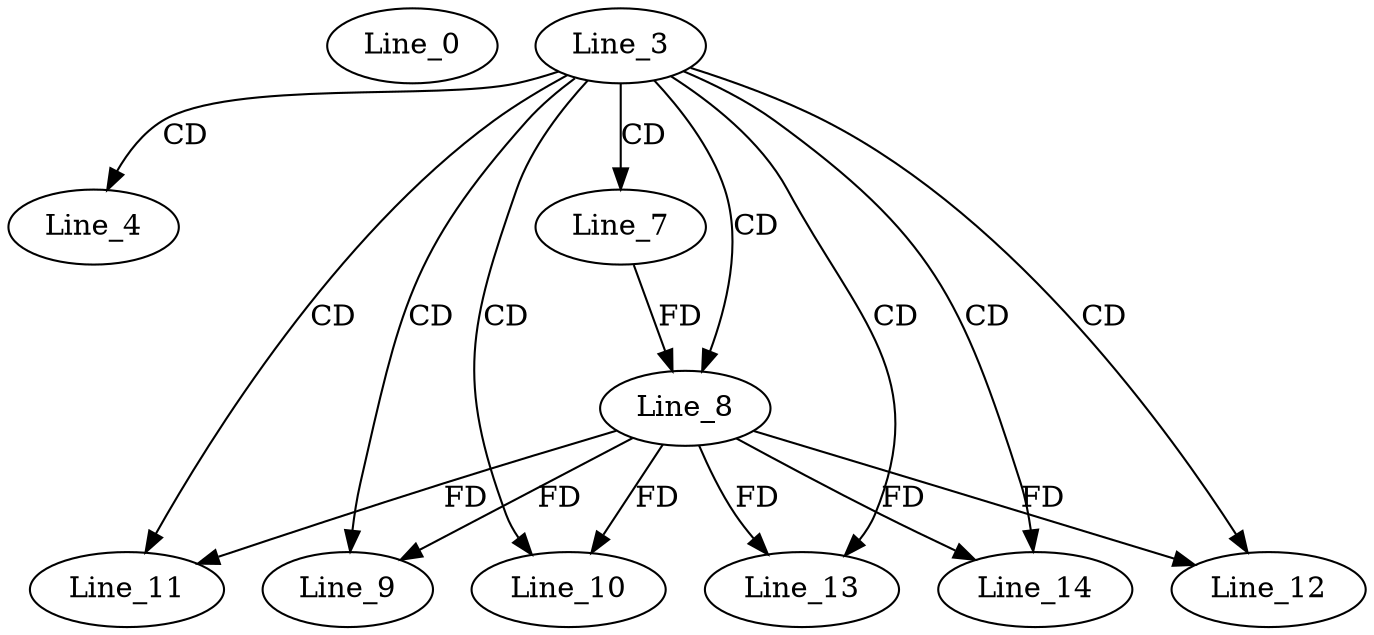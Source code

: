 digraph G {
  Line_0;
  Line_3;
  Line_4;
  Line_7;
  Line_8;
  Line_8;
  Line_9;
  Line_10;
  Line_11;
  Line_12;
  Line_13;
  Line_14;
  Line_3 -> Line_4 [ label="CD" ];
  Line_3 -> Line_7 [ label="CD" ];
  Line_3 -> Line_8 [ label="CD" ];
  Line_7 -> Line_8 [ label="FD" ];
  Line_3 -> Line_9 [ label="CD" ];
  Line_8 -> Line_9 [ label="FD" ];
  Line_3 -> Line_10 [ label="CD" ];
  Line_8 -> Line_10 [ label="FD" ];
  Line_3 -> Line_11 [ label="CD" ];
  Line_8 -> Line_11 [ label="FD" ];
  Line_3 -> Line_12 [ label="CD" ];
  Line_8 -> Line_12 [ label="FD" ];
  Line_3 -> Line_13 [ label="CD" ];
  Line_8 -> Line_13 [ label="FD" ];
  Line_3 -> Line_14 [ label="CD" ];
  Line_8 -> Line_14 [ label="FD" ];
}
